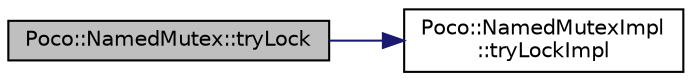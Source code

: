 digraph "Poco::NamedMutex::tryLock"
{
 // LATEX_PDF_SIZE
  edge [fontname="Helvetica",fontsize="10",labelfontname="Helvetica",labelfontsize="10"];
  node [fontname="Helvetica",fontsize="10",shape=record];
  rankdir="LR";
  Node1 [label="Poco::NamedMutex::tryLock",height=0.2,width=0.4,color="black", fillcolor="grey75", style="filled", fontcolor="black",tooltip=" "];
  Node1 -> Node2 [color="midnightblue",fontsize="10",style="solid",fontname="Helvetica"];
  Node2 [label="Poco::NamedMutexImpl\l::tryLockImpl",height=0.2,width=0.4,color="black", fillcolor="white", style="filled",URL="$classPoco_1_1NamedMutexImpl.html#a6ed91820cb8db8e943ea82fbf292f80a",tooltip=" "];
}
